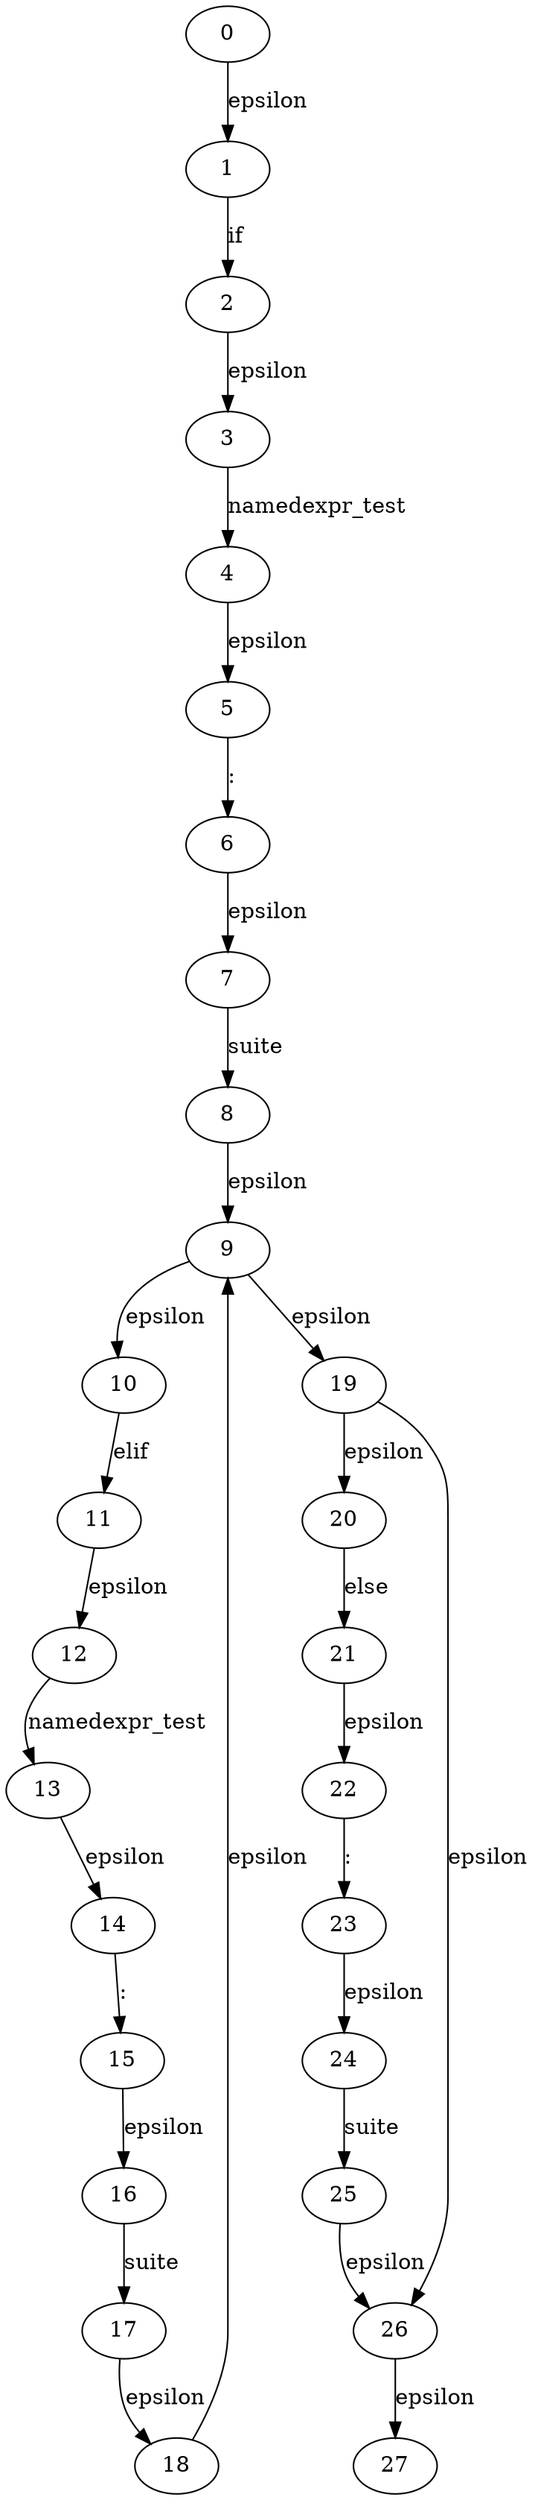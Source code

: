 
digraph if_stmt {
  0->1[label=epsilon]
  1->2[label="if"]
  2->3[label=epsilon]
  3->4[label=namedexpr_test]
  4->5[label=epsilon]
  5->6[label=":"]
  6->7[label=epsilon]
  7->8[label=suite]
  8->9[label=epsilon]
  9->10[label=epsilon]
  10->11[label="elif"]
  11->12[label=epsilon]
  12->13[label=namedexpr_test]
  13->14[label=epsilon]
  14->15[label=":"]
  15->16[label=epsilon]
  16->17[label=suite]
  17->18[label=epsilon]
  18->9[label=epsilon]
  9->19[label=epsilon]
  19->20[label=epsilon]
  20->21[label="else"]
  21->22[label=epsilon]
  22->23[label=":"]
  23->24[label=epsilon]
  24->25[label=suite]
  25->26[label=epsilon]
  26->27[label=epsilon]
  19->26[label=epsilon]
}
